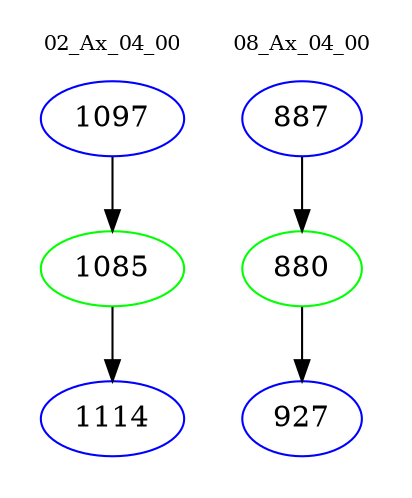 digraph{
subgraph cluster_0 {
color = white
label = "02_Ax_04_00";
fontsize=10;
T0_1097 [label="1097", color="blue"]
T0_1097 -> T0_1085 [color="black"]
T0_1085 [label="1085", color="green"]
T0_1085 -> T0_1114 [color="black"]
T0_1114 [label="1114", color="blue"]
}
subgraph cluster_1 {
color = white
label = "08_Ax_04_00";
fontsize=10;
T1_887 [label="887", color="blue"]
T1_887 -> T1_880 [color="black"]
T1_880 [label="880", color="green"]
T1_880 -> T1_927 [color="black"]
T1_927 [label="927", color="blue"]
}
}
